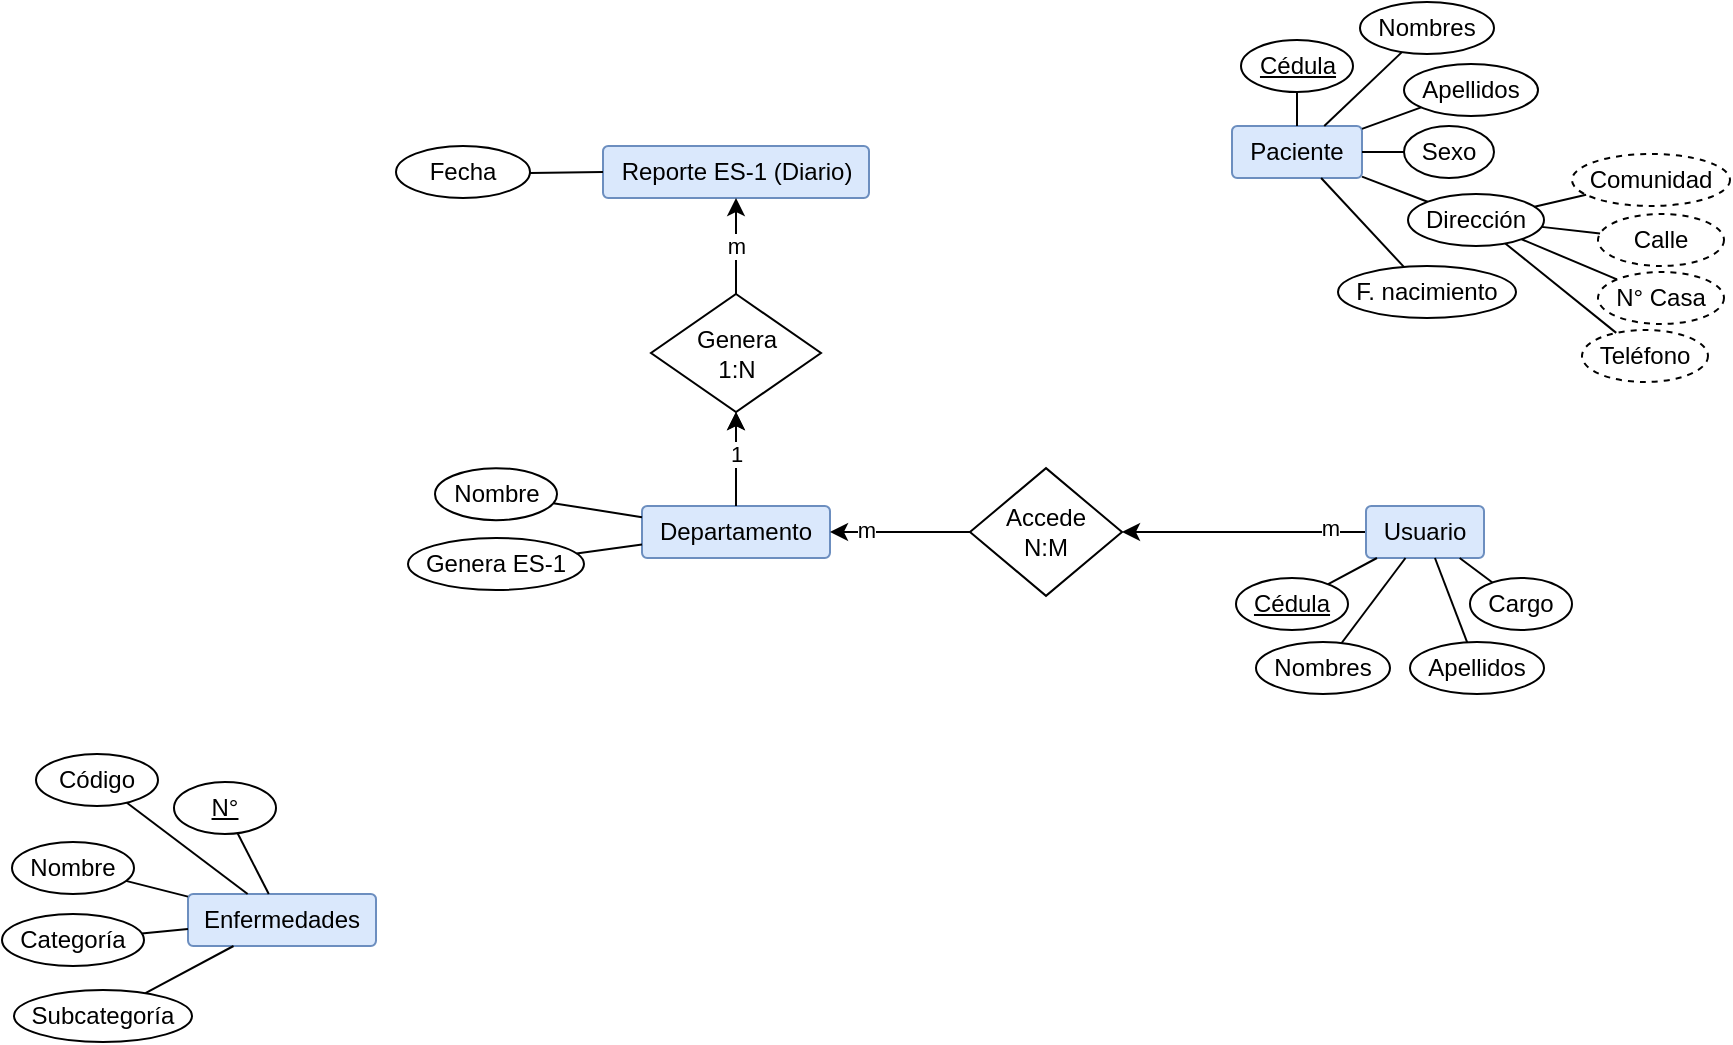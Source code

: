 <mxfile version="20.8.16" type="device"><diagram id="yzgNqATchkXuXgq9bFou" name="DER"><mxGraphModel dx="683" dy="295" grid="0" gridSize="10" guides="1" tooltips="1" connect="1" arrows="1" fold="1" page="1" pageScale="1" pageWidth="1100" pageHeight="850" math="0" shadow="0"><root><mxCell id="0"/><mxCell id="1" parent="0"/><mxCell id="0vZId9l6sG_oDPtwx-Ye-1" value="" style="edgeStyle=orthogonalEdgeStyle;rounded=0;orthogonalLoop=1;jettySize=auto;html=1;" edge="1" parent="1" source="bRn__jUYwNynm54HZLSZ-1" target="bCONnskeRLzFhUyTaNrc-5"><mxGeometry relative="1" as="geometry"/></mxCell><mxCell id="bRn__jUYwNynm54HZLSZ-1" value="Departamento" style="rounded=1;arcSize=10;whiteSpace=wrap;html=1;align=center;fillColor=#dae8fc;strokeColor=#6c8ebf;" parent="1" vertex="1"><mxGeometry x="363" y="516" width="94" height="26" as="geometry"/></mxCell><mxCell id="bRn__jUYwNynm54HZLSZ-7" style="rounded=0;orthogonalLoop=1;jettySize=auto;html=1;endArrow=none;endFill=0;" parent="1" source="bRn__jUYwNynm54HZLSZ-2" target="bRn__jUYwNynm54HZLSZ-1" edge="1"><mxGeometry relative="1" as="geometry"/></mxCell><mxCell id="bRn__jUYwNynm54HZLSZ-2" value="Nombre" style="ellipse;whiteSpace=wrap;html=1;align=center;" parent="1" vertex="1"><mxGeometry x="259.5" y="497.07" width="61" height="26" as="geometry"/></mxCell><mxCell id="bRn__jUYwNynm54HZLSZ-6" value="Paciente" style="rounded=1;arcSize=10;whiteSpace=wrap;html=1;align=center;fillColor=#dae8fc;strokeColor=#6c8ebf;" parent="1" vertex="1"><mxGeometry x="658" y="326" width="65" height="26" as="geometry"/></mxCell><mxCell id="bRn__jUYwNynm54HZLSZ-12" style="edgeStyle=none;rounded=0;orthogonalLoop=1;jettySize=auto;html=1;endArrow=none;endFill=0;" parent="1" source="bRn__jUYwNynm54HZLSZ-8" target="bRn__jUYwNynm54HZLSZ-6" edge="1"><mxGeometry relative="1" as="geometry"/></mxCell><mxCell id="bRn__jUYwNynm54HZLSZ-8" value="Cédula" style="ellipse;whiteSpace=wrap;html=1;align=center;fontStyle=4;" parent="1" vertex="1"><mxGeometry x="662.5" y="283" width="56" height="26" as="geometry"/></mxCell><mxCell id="bRn__jUYwNynm54HZLSZ-11" style="edgeStyle=none;rounded=0;orthogonalLoop=1;jettySize=auto;html=1;endArrow=none;endFill=0;" parent="1" source="bRn__jUYwNynm54HZLSZ-9" target="bRn__jUYwNynm54HZLSZ-6" edge="1"><mxGeometry relative="1" as="geometry"/></mxCell><mxCell id="bRn__jUYwNynm54HZLSZ-9" value="Nombres" style="ellipse;whiteSpace=wrap;html=1;align=center;" parent="1" vertex="1"><mxGeometry x="722" y="264" width="67" height="26" as="geometry"/></mxCell><mxCell id="bRn__jUYwNynm54HZLSZ-13" style="edgeStyle=none;rounded=0;orthogonalLoop=1;jettySize=auto;html=1;endArrow=none;endFill=0;" parent="1" source="bRn__jUYwNynm54HZLSZ-10" target="bRn__jUYwNynm54HZLSZ-6" edge="1"><mxGeometry relative="1" as="geometry"/></mxCell><mxCell id="bRn__jUYwNynm54HZLSZ-10" value="Apellidos" style="ellipse;whiteSpace=wrap;html=1;align=center;" parent="1" vertex="1"><mxGeometry x="744" y="295" width="67" height="26" as="geometry"/></mxCell><mxCell id="bRn__jUYwNynm54HZLSZ-15" style="edgeStyle=none;rounded=0;orthogonalLoop=1;jettySize=auto;html=1;endArrow=none;endFill=0;" parent="1" source="bRn__jUYwNynm54HZLSZ-14" target="bRn__jUYwNynm54HZLSZ-6" edge="1"><mxGeometry relative="1" as="geometry"/></mxCell><mxCell id="bRn__jUYwNynm54HZLSZ-14" value="F. nacimiento" style="ellipse;whiteSpace=wrap;html=1;align=center;" parent="1" vertex="1"><mxGeometry x="711" y="396" width="89" height="26" as="geometry"/></mxCell><mxCell id="bRn__jUYwNynm54HZLSZ-28" style="edgeStyle=none;rounded=0;orthogonalLoop=1;jettySize=auto;html=1;endArrow=classic;endFill=1;startArrow=none;startFill=0;" parent="1" source="bRn__jUYwNynm54HZLSZ-16" target="bRn__jUYwNynm54HZLSZ-27" edge="1"><mxGeometry relative="1" as="geometry"/></mxCell><mxCell id="bRn__jUYwNynm54HZLSZ-68" value="m" style="edgeLabel;html=1;align=center;verticalAlign=middle;resizable=0;points=[];" parent="bRn__jUYwNynm54HZLSZ-28" vertex="1" connectable="0"><mxGeometry x="-0.694" y="-2" relative="1" as="geometry"><mxPoint as="offset"/></mxGeometry></mxCell><mxCell id="bRn__jUYwNynm54HZLSZ-16" value="Usuario" style="rounded=1;arcSize=10;whiteSpace=wrap;html=1;align=center;fillColor=#dae8fc;strokeColor=#6c8ebf;" parent="1" vertex="1"><mxGeometry x="725" y="516" width="59" height="26" as="geometry"/></mxCell><mxCell id="bRn__jUYwNynm54HZLSZ-22" style="edgeStyle=none;rounded=0;orthogonalLoop=1;jettySize=auto;html=1;endArrow=none;endFill=0;" parent="1" source="bRn__jUYwNynm54HZLSZ-19" target="bRn__jUYwNynm54HZLSZ-16" edge="1"><mxGeometry relative="1" as="geometry"/></mxCell><mxCell id="bRn__jUYwNynm54HZLSZ-19" value="Cédula" style="ellipse;whiteSpace=wrap;html=1;align=center;fontStyle=4;" parent="1" vertex="1"><mxGeometry x="660" y="552" width="56" height="26" as="geometry"/></mxCell><mxCell id="bRn__jUYwNynm54HZLSZ-23" style="edgeStyle=none;rounded=0;orthogonalLoop=1;jettySize=auto;html=1;endArrow=none;endFill=0;" parent="1" source="bRn__jUYwNynm54HZLSZ-20" target="bRn__jUYwNynm54HZLSZ-16" edge="1"><mxGeometry relative="1" as="geometry"/></mxCell><mxCell id="bRn__jUYwNynm54HZLSZ-20" value="Nombres" style="ellipse;whiteSpace=wrap;html=1;align=center;" parent="1" vertex="1"><mxGeometry x="670" y="584" width="67" height="26" as="geometry"/></mxCell><mxCell id="bRn__jUYwNynm54HZLSZ-24" style="edgeStyle=none;rounded=0;orthogonalLoop=1;jettySize=auto;html=1;endArrow=none;endFill=0;" parent="1" source="bRn__jUYwNynm54HZLSZ-21" target="bRn__jUYwNynm54HZLSZ-16" edge="1"><mxGeometry relative="1" as="geometry"/></mxCell><mxCell id="bRn__jUYwNynm54HZLSZ-21" value="Apellidos" style="ellipse;whiteSpace=wrap;html=1;align=center;" parent="1" vertex="1"><mxGeometry x="747" y="584" width="67" height="26" as="geometry"/></mxCell><mxCell id="bRn__jUYwNynm54HZLSZ-26" style="edgeStyle=none;rounded=0;orthogonalLoop=1;jettySize=auto;html=1;endArrow=none;endFill=0;" parent="1" source="bRn__jUYwNynm54HZLSZ-25" target="bRn__jUYwNynm54HZLSZ-16" edge="1"><mxGeometry relative="1" as="geometry"/></mxCell><mxCell id="bRn__jUYwNynm54HZLSZ-25" value="Cargo" style="ellipse;whiteSpace=wrap;html=1;align=center;" parent="1" vertex="1"><mxGeometry x="777" y="552" width="51" height="26" as="geometry"/></mxCell><mxCell id="bRn__jUYwNynm54HZLSZ-29" style="edgeStyle=none;rounded=0;orthogonalLoop=1;jettySize=auto;html=1;startArrow=none;startFill=0;endArrow=classic;endFill=1;" parent="1" source="bRn__jUYwNynm54HZLSZ-27" target="bRn__jUYwNynm54HZLSZ-1" edge="1"><mxGeometry relative="1" as="geometry"/></mxCell><mxCell id="bRn__jUYwNynm54HZLSZ-69" value="m" style="edgeLabel;html=1;align=center;verticalAlign=middle;resizable=0;points=[];" parent="bRn__jUYwNynm54HZLSZ-29" vertex="1" connectable="0"><mxGeometry x="0.485" y="-1" relative="1" as="geometry"><mxPoint as="offset"/></mxGeometry></mxCell><mxCell id="bRn__jUYwNynm54HZLSZ-27" value="Accede&lt;br&gt;N:M" style="shape=rhombus;perimeter=rhombusPerimeter;whiteSpace=wrap;html=1;align=center;" parent="1" vertex="1"><mxGeometry x="527" y="497.07" width="76" height="63.86" as="geometry"/></mxCell><mxCell id="bRn__jUYwNynm54HZLSZ-31" style="edgeStyle=none;rounded=0;orthogonalLoop=1;jettySize=auto;html=1;startArrow=none;startFill=0;endArrow=none;endFill=0;" parent="1" source="bRn__jUYwNynm54HZLSZ-30" target="bRn__jUYwNynm54HZLSZ-6" edge="1"><mxGeometry relative="1" as="geometry"/></mxCell><mxCell id="bRn__jUYwNynm54HZLSZ-30" value="Dirección" style="ellipse;whiteSpace=wrap;html=1;align=center;" parent="1" vertex="1"><mxGeometry x="746" y="360" width="68" height="26" as="geometry"/></mxCell><mxCell id="bRn__jUYwNynm54HZLSZ-60" style="edgeStyle=none;rounded=0;orthogonalLoop=1;jettySize=auto;html=1;startArrow=none;startFill=0;endArrow=none;endFill=0;" parent="1" source="bRn__jUYwNynm54HZLSZ-59" target="bRn__jUYwNynm54HZLSZ-6" edge="1"><mxGeometry relative="1" as="geometry"/></mxCell><mxCell id="bRn__jUYwNynm54HZLSZ-59" value="Sexo" style="ellipse;whiteSpace=wrap;html=1;align=center;" parent="1" vertex="1"><mxGeometry x="744" y="326" width="45" height="26" as="geometry"/></mxCell><mxCell id="tqdElE_xH_qZZlYg7Elv-1" value="Comunidad" style="ellipse;whiteSpace=wrap;html=1;align=center;dashed=1;" parent="1" vertex="1"><mxGeometry x="828" y="340" width="79" height="26" as="geometry"/></mxCell><mxCell id="tqdElE_xH_qZZlYg7Elv-2" value="N° Casa" style="ellipse;whiteSpace=wrap;html=1;align=center;dashed=1;" parent="1" vertex="1"><mxGeometry x="841" y="399" width="63" height="26" as="geometry"/></mxCell><mxCell id="tqdElE_xH_qZZlYg7Elv-3" value="Teléfono" style="ellipse;whiteSpace=wrap;html=1;align=center;dashed=1;" parent="1" vertex="1"><mxGeometry x="833" y="428" width="63" height="26" as="geometry"/></mxCell><mxCell id="tqdElE_xH_qZZlYg7Elv-4" value="" style="endArrow=none;html=1;rounded=0;" parent="1" source="bRn__jUYwNynm54HZLSZ-30" target="tqdElE_xH_qZZlYg7Elv-1" edge="1"><mxGeometry relative="1" as="geometry"><mxPoint x="678" y="408" as="sourcePoint"/><mxPoint x="838" y="408" as="targetPoint"/></mxGeometry></mxCell><mxCell id="tqdElE_xH_qZZlYg7Elv-5" value="" style="endArrow=none;html=1;rounded=0;" parent="1" source="bRn__jUYwNynm54HZLSZ-30" target="tqdElE_xH_qZZlYg7Elv-2" edge="1"><mxGeometry relative="1" as="geometry"><mxPoint x="818.956" y="376.187" as="sourcePoint"/><mxPoint x="848.767" y="368.784" as="targetPoint"/></mxGeometry></mxCell><mxCell id="tqdElE_xH_qZZlYg7Elv-6" value="" style="endArrow=none;html=1;rounded=0;" parent="1" source="bRn__jUYwNynm54HZLSZ-30" target="tqdElE_xH_qZZlYg7Elv-3" edge="1"><mxGeometry relative="1" as="geometry"><mxPoint x="820.207" y="388.967" as="sourcePoint"/><mxPoint x="846.065" y="394.406" as="targetPoint"/></mxGeometry></mxCell><mxCell id="tqdElE_xH_qZZlYg7Elv-7" value="Calle" style="ellipse;whiteSpace=wrap;html=1;align=center;dashed=1;" parent="1" vertex="1"><mxGeometry x="841" y="370" width="63" height="26" as="geometry"/></mxCell><mxCell id="tqdElE_xH_qZZlYg7Elv-8" value="" style="endArrow=none;html=1;rounded=0;" parent="1" source="bRn__jUYwNynm54HZLSZ-30" target="tqdElE_xH_qZZlYg7Elv-7" edge="1"><mxGeometry relative="1" as="geometry"><mxPoint x="818.956" y="376.187" as="sourcePoint"/><mxPoint x="848.767" y="368.784" as="targetPoint"/></mxGeometry></mxCell><mxCell id="tqdElE_xH_qZZlYg7Elv-9" value="Enfermedades" style="rounded=1;arcSize=10;whiteSpace=wrap;html=1;align=center;fillColor=#dae8fc;strokeColor=#6c8ebf;" parent="1" vertex="1"><mxGeometry x="136" y="710" width="94" height="26" as="geometry"/></mxCell><mxCell id="tqdElE_xH_qZZlYg7Elv-10" value="Nombre" style="ellipse;whiteSpace=wrap;html=1;align=center;" parent="1" vertex="1"><mxGeometry x="48" y="684" width="61" height="26" as="geometry"/></mxCell><mxCell id="tqdElE_xH_qZZlYg7Elv-12" value="Categoría" style="ellipse;whiteSpace=wrap;html=1;align=center;" parent="1" vertex="1"><mxGeometry x="43" y="720" width="71" height="26" as="geometry"/></mxCell><mxCell id="tqdElE_xH_qZZlYg7Elv-13" value="Subcategoría" style="ellipse;whiteSpace=wrap;html=1;align=center;" parent="1" vertex="1"><mxGeometry x="49" y="758" width="89" height="26" as="geometry"/></mxCell><mxCell id="tqdElE_xH_qZZlYg7Elv-15" value="" style="endArrow=none;html=1;rounded=0;" parent="1" source="tqdElE_xH_qZZlYg7Elv-19" target="tqdElE_xH_qZZlYg7Elv-9" edge="1"><mxGeometry relative="1" as="geometry"><mxPoint x="130.085" y="676.493" as="sourcePoint"/><mxPoint x="272" y="676" as="targetPoint"/></mxGeometry></mxCell><mxCell id="tqdElE_xH_qZZlYg7Elv-16" value="" style="endArrow=none;html=1;rounded=0;" parent="1" source="tqdElE_xH_qZZlYg7Elv-10" target="tqdElE_xH_qZZlYg7Elv-9" edge="1"><mxGeometry relative="1" as="geometry"><mxPoint x="140.085" y="686.493" as="sourcePoint"/><mxPoint x="178.207" y="720" as="targetPoint"/></mxGeometry></mxCell><mxCell id="tqdElE_xH_qZZlYg7Elv-17" value="" style="endArrow=none;html=1;rounded=0;" parent="1" source="tqdElE_xH_qZZlYg7Elv-12" target="tqdElE_xH_qZZlYg7Elv-9" edge="1"><mxGeometry relative="1" as="geometry"><mxPoint x="115.051" y="713.398" as="sourcePoint"/><mxPoint x="146" y="721.306" as="targetPoint"/></mxGeometry></mxCell><mxCell id="tqdElE_xH_qZZlYg7Elv-18" value="" style="endArrow=none;html=1;rounded=0;" parent="1" source="tqdElE_xH_qZZlYg7Elv-13" target="tqdElE_xH_qZZlYg7Elv-9" edge="1"><mxGeometry relative="1" as="geometry"><mxPoint x="123.094" y="740.082" as="sourcePoint"/><mxPoint x="146" y="737.498" as="targetPoint"/></mxGeometry></mxCell><mxCell id="tqdElE_xH_qZZlYg7Elv-19" value="Código" style="ellipse;whiteSpace=wrap;html=1;align=center;" parent="1" vertex="1"><mxGeometry x="60" y="640" width="61" height="26" as="geometry"/></mxCell><mxCell id="tqdElE_xH_qZZlYg7Elv-21" value="N°" style="ellipse;whiteSpace=wrap;html=1;align=center;fontStyle=4;" parent="1" vertex="1"><mxGeometry x="129" y="654" width="51" height="26" as="geometry"/></mxCell><mxCell id="tqdElE_xH_qZZlYg7Elv-22" value="" style="endArrow=none;html=1;rounded=0;" parent="1" source="tqdElE_xH_qZZlYg7Elv-21" target="tqdElE_xH_qZZlYg7Elv-9" edge="1"><mxGeometry relative="1" as="geometry"><mxPoint x="115.535" y="674.311" as="sourcePoint"/><mxPoint x="175.821" y="720" as="targetPoint"/></mxGeometry></mxCell><mxCell id="bCONnskeRLzFhUyTaNrc-4" value="Reporte ES-1 (Diario)" style="rounded=1;arcSize=10;whiteSpace=wrap;html=1;align=center;fillColor=#dae8fc;strokeColor=#6c8ebf;" parent="1" vertex="1"><mxGeometry x="343.5" y="336" width="133" height="26" as="geometry"/></mxCell><mxCell id="bCONnskeRLzFhUyTaNrc-12" value="m" style="edgeStyle=orthogonalEdgeStyle;rounded=0;orthogonalLoop=1;jettySize=auto;html=1;" parent="1" source="bCONnskeRLzFhUyTaNrc-5" target="bCONnskeRLzFhUyTaNrc-4" edge="1"><mxGeometry relative="1" as="geometry"/></mxCell><mxCell id="bCONnskeRLzFhUyTaNrc-5" value="Genera&lt;br&gt;1:N" style="shape=rhombus;perimeter=rhombusPerimeter;whiteSpace=wrap;html=1;align=center;" parent="1" vertex="1"><mxGeometry x="367.5" y="410" width="85" height="59" as="geometry"/></mxCell><mxCell id="bCONnskeRLzFhUyTaNrc-15" value="Genera ES-1" style="ellipse;whiteSpace=wrap;html=1;align=center;" parent="1" vertex="1"><mxGeometry x="246" y="532" width="88" height="26" as="geometry"/></mxCell><mxCell id="bCONnskeRLzFhUyTaNrc-16" style="rounded=0;orthogonalLoop=1;jettySize=auto;html=1;endArrow=none;endFill=0;" parent="1" source="bCONnskeRLzFhUyTaNrc-15" target="bRn__jUYwNynm54HZLSZ-1" edge="1"><mxGeometry relative="1" as="geometry"><mxPoint x="348" y="603" as="sourcePoint"/><mxPoint x="375" y="603" as="targetPoint"/></mxGeometry></mxCell><mxCell id="bCONnskeRLzFhUyTaNrc-17" style="edgeStyle=none;rounded=0;orthogonalLoop=1;jettySize=auto;html=1;startArrow=none;startFill=0;endArrow=classic;endFill=1;" parent="1" source="bRn__jUYwNynm54HZLSZ-1" target="bCONnskeRLzFhUyTaNrc-5" edge="1"><mxGeometry relative="1" as="geometry"><mxPoint x="550.186" y="549.027" as="sourcePoint"/><mxPoint x="452.875" y="590" as="targetPoint"/></mxGeometry></mxCell><mxCell id="bCONnskeRLzFhUyTaNrc-18" value="1" style="edgeLabel;html=1;align=center;verticalAlign=middle;resizable=0;points=[];" parent="bCONnskeRLzFhUyTaNrc-17" vertex="1" connectable="0"><mxGeometry x="0.485" y="-1" relative="1" as="geometry"><mxPoint x="-1" y="9" as="offset"/></mxGeometry></mxCell><mxCell id="0vZId9l6sG_oDPtwx-Ye-2" value="Fecha" style="ellipse;whiteSpace=wrap;html=1;align=center;" vertex="1" parent="1"><mxGeometry x="240" y="336" width="67" height="26" as="geometry"/></mxCell><mxCell id="0vZId9l6sG_oDPtwx-Ye-4" style="edgeStyle=none;rounded=0;orthogonalLoop=1;jettySize=auto;html=1;endArrow=none;endFill=0;" edge="1" parent="1" source="0vZId9l6sG_oDPtwx-Ye-2" target="bCONnskeRLzFhUyTaNrc-4"><mxGeometry relative="1" as="geometry"><mxPoint x="753.87" y="406.452" as="sourcePoint"/><mxPoint x="712.571" y="362" as="targetPoint"/></mxGeometry></mxCell></root></mxGraphModel></diagram></mxfile>
